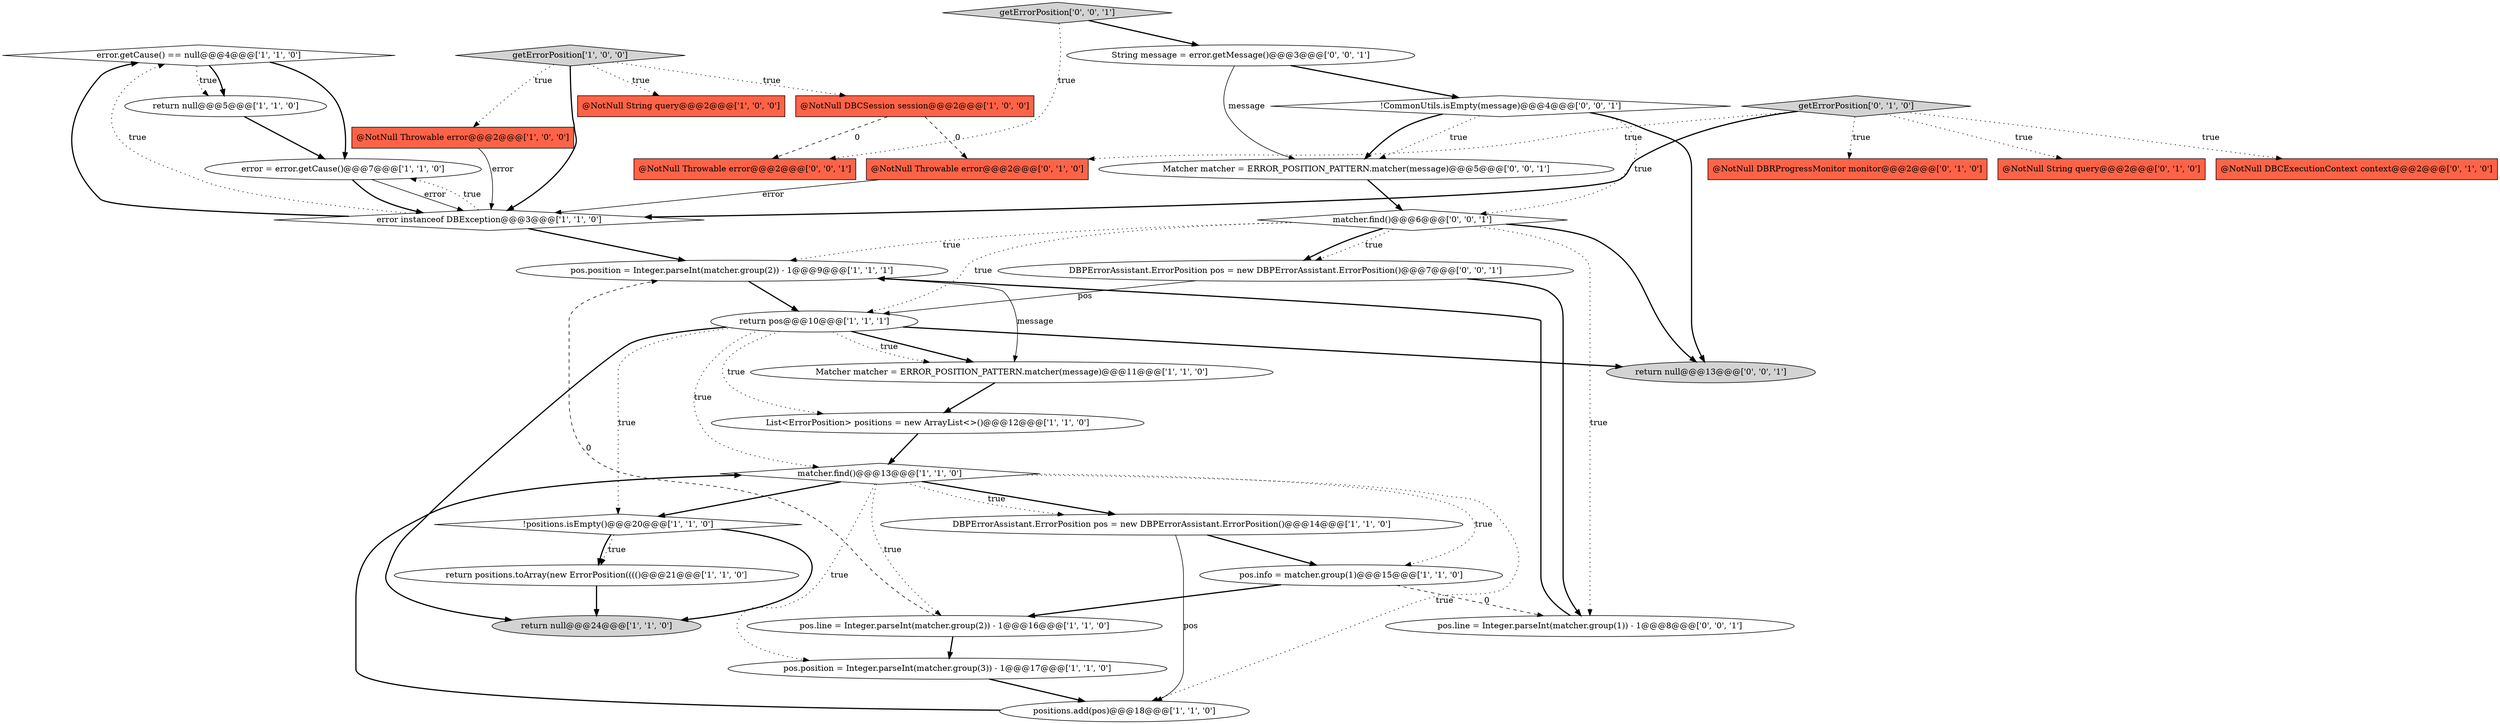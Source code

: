 digraph {
6 [style = filled, label = "error.getCause() == null@@@4@@@['1', '1', '0']", fillcolor = white, shape = diamond image = "AAA0AAABBB1BBB"];
2 [style = filled, label = "error = error.getCause()@@@7@@@['1', '1', '0']", fillcolor = white, shape = ellipse image = "AAA0AAABBB1BBB"];
14 [style = filled, label = "pos.position = Integer.parseInt(matcher.group(3)) - 1@@@17@@@['1', '1', '0']", fillcolor = white, shape = ellipse image = "AAA0AAABBB1BBB"];
15 [style = filled, label = "return null@@@24@@@['1', '1', '0']", fillcolor = lightgray, shape = ellipse image = "AAA0AAABBB1BBB"];
22 [style = filled, label = "@NotNull DBCExecutionContext context@@@2@@@['0', '1', '0']", fillcolor = tomato, shape = box image = "AAA0AAABBB2BBB"];
11 [style = filled, label = "getErrorPosition['1', '0', '0']", fillcolor = lightgray, shape = diamond image = "AAA0AAABBB1BBB"];
4 [style = filled, label = "@NotNull Throwable error@@@2@@@['1', '0', '0']", fillcolor = tomato, shape = box image = "AAA0AAABBB1BBB"];
1 [style = filled, label = "!positions.isEmpty()@@@20@@@['1', '1', '0']", fillcolor = white, shape = diamond image = "AAA0AAABBB1BBB"];
30 [style = filled, label = "String message = error.getMessage()@@@3@@@['0', '0', '1']", fillcolor = white, shape = ellipse image = "AAA0AAABBB3BBB"];
17 [style = filled, label = "error instanceof DBException@@@3@@@['1', '1', '0']", fillcolor = white, shape = diamond image = "AAA0AAABBB1BBB"];
24 [style = filled, label = "@NotNull DBRProgressMonitor monitor@@@2@@@['0', '1', '0']", fillcolor = tomato, shape = box image = "AAA0AAABBB2BBB"];
12 [style = filled, label = "DBPErrorAssistant.ErrorPosition pos = new DBPErrorAssistant.ErrorPosition()@@@14@@@['1', '1', '0']", fillcolor = white, shape = ellipse image = "AAA0AAABBB1BBB"];
0 [style = filled, label = "List<ErrorPosition> positions = new ArrayList<>()@@@12@@@['1', '1', '0']", fillcolor = white, shape = ellipse image = "AAA0AAABBB1BBB"];
29 [style = filled, label = "DBPErrorAssistant.ErrorPosition pos = new DBPErrorAssistant.ErrorPosition()@@@7@@@['0', '0', '1']", fillcolor = white, shape = ellipse image = "AAA0AAABBB3BBB"];
19 [style = filled, label = "return positions.toArray(new ErrorPosition(((()@@@21@@@['1', '1', '0']", fillcolor = white, shape = ellipse image = "AAA0AAABBB1BBB"];
16 [style = filled, label = "@NotNull DBCSession session@@@2@@@['1', '0', '0']", fillcolor = tomato, shape = box image = "AAA1AAABBB1BBB"];
27 [style = filled, label = "getErrorPosition['0', '0', '1']", fillcolor = lightgray, shape = diamond image = "AAA0AAABBB3BBB"];
18 [style = filled, label = "pos.position = Integer.parseInt(matcher.group(2)) - 1@@@9@@@['1', '1', '1']", fillcolor = white, shape = ellipse image = "AAA0AAABBB1BBB"];
10 [style = filled, label = "Matcher matcher = ERROR_POSITION_PATTERN.matcher(message)@@@11@@@['1', '1', '0']", fillcolor = white, shape = ellipse image = "AAA0AAABBB1BBB"];
7 [style = filled, label = "pos.info = matcher.group(1)@@@15@@@['1', '1', '0']", fillcolor = white, shape = ellipse image = "AAA0AAABBB1BBB"];
8 [style = filled, label = "return null@@@5@@@['1', '1', '0']", fillcolor = white, shape = ellipse image = "AAA0AAABBB1BBB"];
21 [style = filled, label = "@NotNull String query@@@2@@@['0', '1', '0']", fillcolor = tomato, shape = box image = "AAA0AAABBB2BBB"];
23 [style = filled, label = "getErrorPosition['0', '1', '0']", fillcolor = lightgray, shape = diamond image = "AAA0AAABBB2BBB"];
31 [style = filled, label = "matcher.find()@@@6@@@['0', '0', '1']", fillcolor = white, shape = diamond image = "AAA0AAABBB3BBB"];
9 [style = filled, label = "return pos@@@10@@@['1', '1', '1']", fillcolor = white, shape = ellipse image = "AAA0AAABBB1BBB"];
32 [style = filled, label = "@NotNull Throwable error@@@2@@@['0', '0', '1']", fillcolor = tomato, shape = box image = "AAA0AAABBB3BBB"];
33 [style = filled, label = "pos.line = Integer.parseInt(matcher.group(1)) - 1@@@8@@@['0', '0', '1']", fillcolor = white, shape = ellipse image = "AAA0AAABBB3BBB"];
26 [style = filled, label = "return null@@@13@@@['0', '0', '1']", fillcolor = lightgray, shape = ellipse image = "AAA0AAABBB3BBB"];
3 [style = filled, label = "@NotNull String query@@@2@@@['1', '0', '0']", fillcolor = tomato, shape = box image = "AAA0AAABBB1BBB"];
34 [style = filled, label = "!CommonUtils.isEmpty(message)@@@4@@@['0', '0', '1']", fillcolor = white, shape = diamond image = "AAA0AAABBB3BBB"];
25 [style = filled, label = "@NotNull Throwable error@@@2@@@['0', '1', '0']", fillcolor = tomato, shape = box image = "AAA1AAABBB2BBB"];
20 [style = filled, label = "matcher.find()@@@13@@@['1', '1', '0']", fillcolor = white, shape = diamond image = "AAA0AAABBB1BBB"];
28 [style = filled, label = "Matcher matcher = ERROR_POSITION_PATTERN.matcher(message)@@@5@@@['0', '0', '1']", fillcolor = white, shape = ellipse image = "AAA0AAABBB3BBB"];
5 [style = filled, label = "positions.add(pos)@@@18@@@['1', '1', '0']", fillcolor = white, shape = ellipse image = "AAA0AAABBB1BBB"];
13 [style = filled, label = "pos.line = Integer.parseInt(matcher.group(2)) - 1@@@16@@@['1', '1', '0']", fillcolor = white, shape = ellipse image = "AAA0AAABBB1BBB"];
2->17 [style = bold, label=""];
7->13 [style = bold, label=""];
34->28 [style = dotted, label="true"];
27->32 [style = dotted, label="true"];
9->0 [style = dotted, label="true"];
16->32 [style = dashed, label="0"];
23->22 [style = dotted, label="true"];
17->6 [style = bold, label=""];
17->6 [style = dotted, label="true"];
5->20 [style = bold, label=""];
16->25 [style = dashed, label="0"];
1->15 [style = bold, label=""];
28->31 [style = bold, label=""];
12->5 [style = solid, label="pos"];
27->30 [style = bold, label=""];
23->21 [style = dotted, label="true"];
20->14 [style = dotted, label="true"];
30->28 [style = solid, label="message"];
31->29 [style = bold, label=""];
30->34 [style = bold, label=""];
11->4 [style = dotted, label="true"];
20->7 [style = dotted, label="true"];
9->10 [style = bold, label=""];
20->1 [style = bold, label=""];
31->33 [style = dotted, label="true"];
1->19 [style = dotted, label="true"];
31->18 [style = dotted, label="true"];
12->7 [style = bold, label=""];
25->17 [style = solid, label="error"];
2->17 [style = solid, label="error"];
6->2 [style = bold, label=""];
9->26 [style = bold, label=""];
20->5 [style = dotted, label="true"];
34->28 [style = bold, label=""];
31->26 [style = bold, label=""];
34->31 [style = dotted, label="true"];
29->33 [style = bold, label=""];
8->2 [style = bold, label=""];
34->26 [style = bold, label=""];
33->18 [style = bold, label=""];
4->17 [style = solid, label="error"];
6->8 [style = dotted, label="true"];
9->15 [style = bold, label=""];
10->0 [style = bold, label=""];
6->8 [style = bold, label=""];
9->20 [style = dotted, label="true"];
20->12 [style = bold, label=""];
9->1 [style = dotted, label="true"];
18->9 [style = bold, label=""];
11->16 [style = dotted, label="true"];
11->17 [style = bold, label=""];
23->17 [style = bold, label=""];
18->10 [style = solid, label="message"];
29->9 [style = solid, label="pos"];
17->2 [style = dotted, label="true"];
20->12 [style = dotted, label="true"];
20->13 [style = dotted, label="true"];
0->20 [style = bold, label=""];
31->9 [style = dotted, label="true"];
7->33 [style = dashed, label="0"];
19->15 [style = bold, label=""];
31->29 [style = dotted, label="true"];
1->19 [style = bold, label=""];
13->18 [style = dashed, label="0"];
9->10 [style = dotted, label="true"];
11->3 [style = dotted, label="true"];
13->14 [style = bold, label=""];
23->24 [style = dotted, label="true"];
23->25 [style = dotted, label="true"];
17->18 [style = bold, label=""];
14->5 [style = bold, label=""];
}
